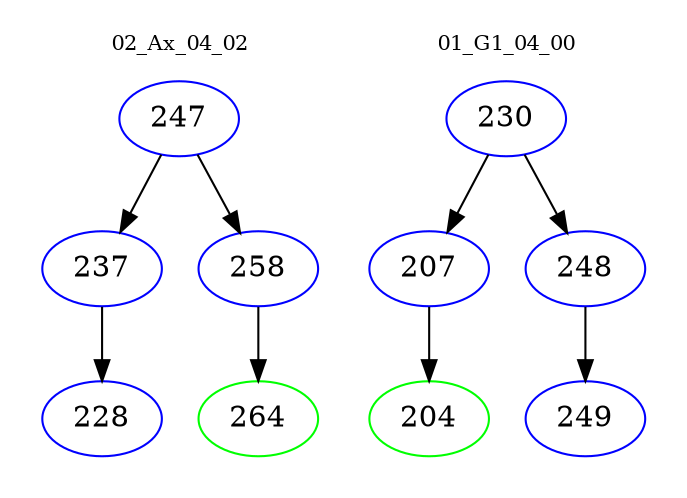 digraph{
subgraph cluster_0 {
color = white
label = "02_Ax_04_02";
fontsize=10;
T0_247 [label="247", color="blue"]
T0_247 -> T0_237 [color="black"]
T0_237 [label="237", color="blue"]
T0_237 -> T0_228 [color="black"]
T0_228 [label="228", color="blue"]
T0_247 -> T0_258 [color="black"]
T0_258 [label="258", color="blue"]
T0_258 -> T0_264 [color="black"]
T0_264 [label="264", color="green"]
}
subgraph cluster_1 {
color = white
label = "01_G1_04_00";
fontsize=10;
T1_230 [label="230", color="blue"]
T1_230 -> T1_207 [color="black"]
T1_207 [label="207", color="blue"]
T1_207 -> T1_204 [color="black"]
T1_204 [label="204", color="green"]
T1_230 -> T1_248 [color="black"]
T1_248 [label="248", color="blue"]
T1_248 -> T1_249 [color="black"]
T1_249 [label="249", color="blue"]
}
}
